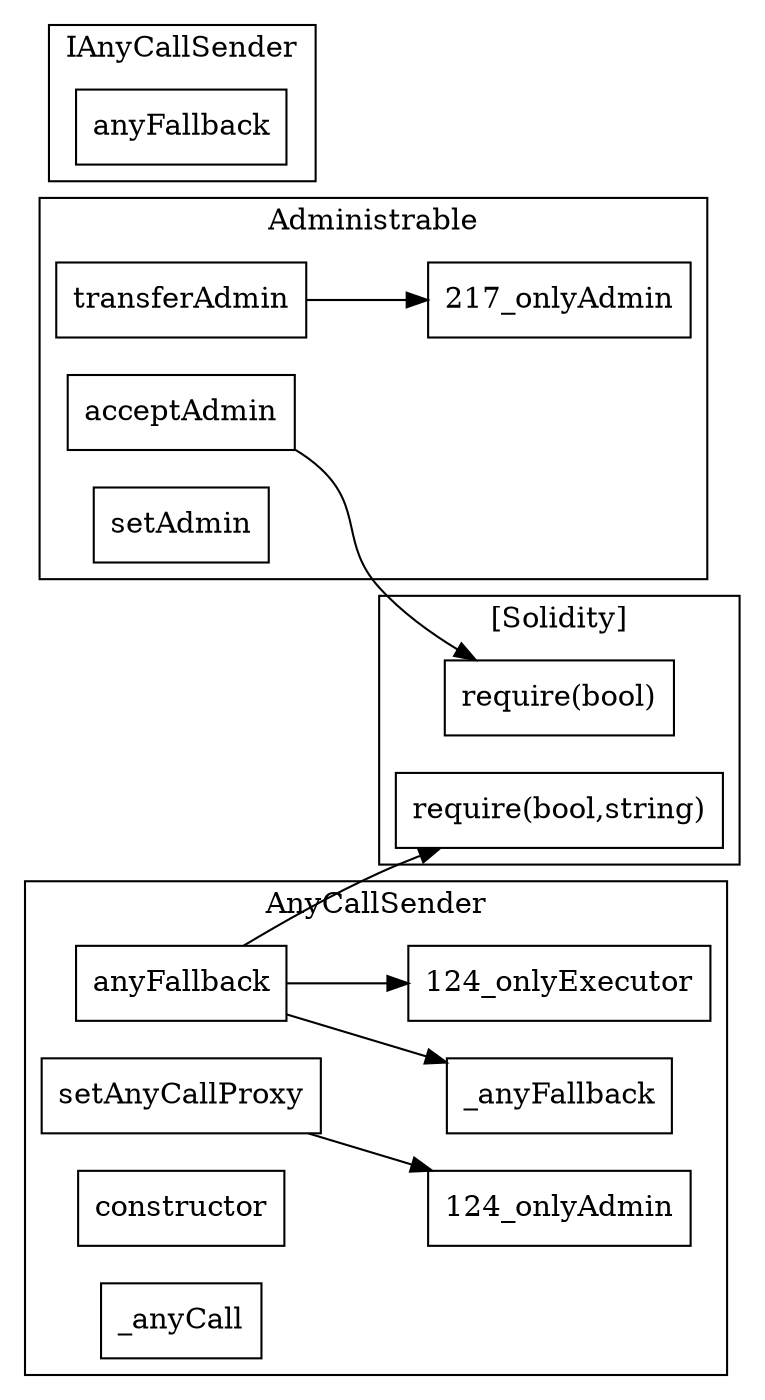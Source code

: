 strict digraph {
rankdir="LR"
node [shape=box]
subgraph cluster_217_Administrable {
label = "Administrable"
"217_acceptAdmin" [label="acceptAdmin"]
"217_transferAdmin" [label="transferAdmin"]
"217_setAdmin" [label="setAdmin"]
"217_transferAdmin" -> "217_onlyAdmin"
}subgraph cluster_291_IAnyCallSender {
label = "IAnyCallSender"
"291_anyFallback" [label="anyFallback"]
}subgraph cluster_124_AnyCallSender {
label = "AnyCallSender"
"124_anyFallback" [label="anyFallback"]
"124__anyFallback" [label="_anyFallback"]
"124_setAnyCallProxy" [label="setAnyCallProxy"]
"124_constructor" [label="constructor"]
"124__anyCall" [label="_anyCall"]
"124_setAnyCallProxy" -> "124_onlyAdmin"
"124_anyFallback" -> "124_onlyExecutor"
"124_anyFallback" -> "124__anyFallback"
}subgraph cluster_solidity {
label = "[Solidity]"
"require(bool)" 
"require(bool,string)" 
"217_acceptAdmin" -> "require(bool)"
"124_anyFallback" -> "require(bool,string)"
}
}